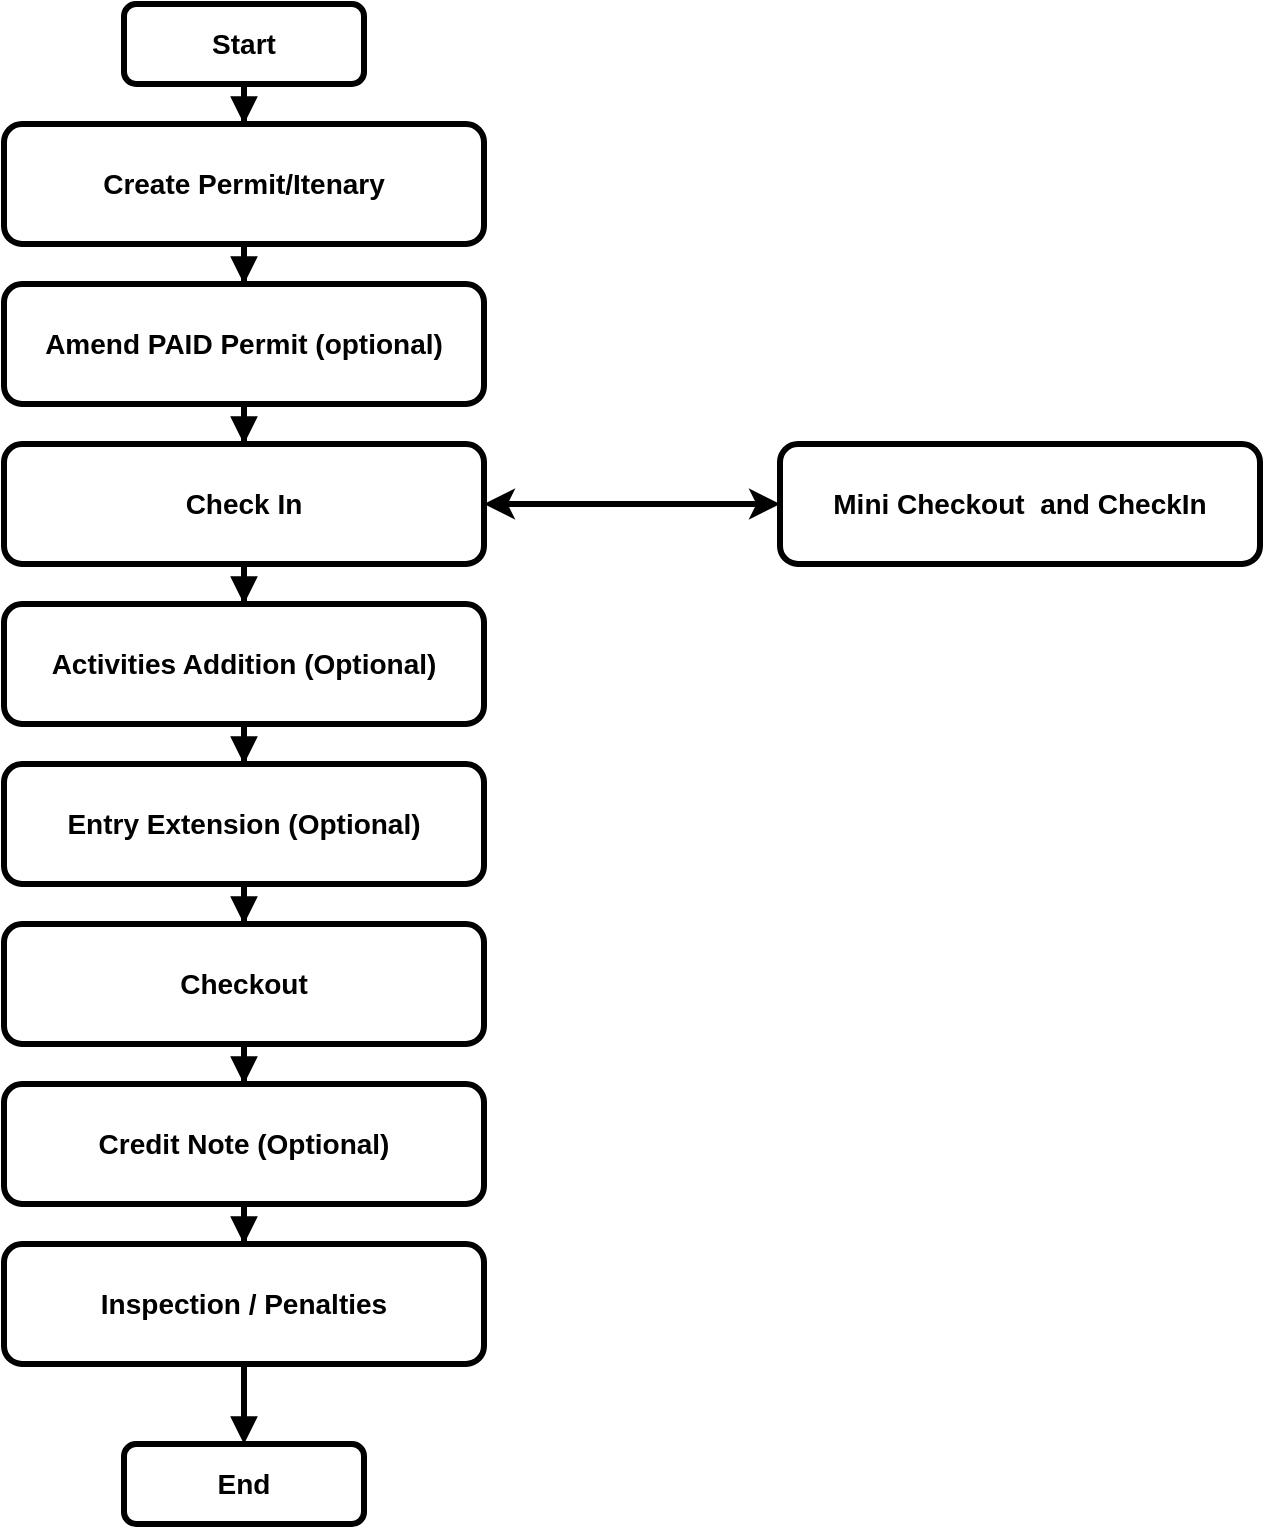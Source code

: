 <mxfile version="27.1.0" pages="2">
  <diagram id="flowchart" name="Permit-Flowchart">
    <mxGraphModel dx="1426" dy="1032" grid="1" gridSize="10" guides="1" tooltips="1" connect="1" arrows="1" fold="1" page="1" pageScale="1" pageWidth="827" pageHeight="1169" math="0" shadow="0">
      <root>
        <mxCell id="0" />
        <mxCell id="1" parent="0" />
        <mxCell id="2" value="Start" style="rounded=1;whiteSpace=wrap;html=1;fontStyle=1;strokeWidth=3;fontSize=14;" parent="1" vertex="1">
          <mxGeometry x="322" y="120" width="120" height="40" as="geometry" />
        </mxCell>
        <mxCell id="3" value="Create Permit/Itenary" style="rounded=1;whiteSpace=wrap;html=1;fontStyle=1;strokeWidth=3;fontSize=14;" parent="1" vertex="1">
          <mxGeometry x="262" y="180" width="240" height="60" as="geometry" />
        </mxCell>
        <mxCell id="4" value="Amend PAID Permit (optional)" style="rounded=1;whiteSpace=wrap;html=1;fontStyle=1;strokeWidth=3;fontSize=14;" parent="1" vertex="1">
          <mxGeometry x="262" y="260" width="240" height="60" as="geometry" />
        </mxCell>
        <mxCell id="5" value="Check In" style="rounded=1;whiteSpace=wrap;html=1;fontStyle=1;strokeWidth=3;fontSize=14;" parent="1" vertex="1">
          <mxGeometry x="262" y="340" width="240" height="60" as="geometry" />
        </mxCell>
        <mxCell id="6" value="Mini Checkout&amp;nbsp; and CheckIn" style="rounded=1;whiteSpace=wrap;html=1;fontStyle=1;strokeWidth=3;fontSize=14;" parent="1" vertex="1">
          <mxGeometry x="650" y="340" width="240" height="60" as="geometry" />
        </mxCell>
        <mxCell id="7" value="Activities Addition (Optional)" style="rounded=1;whiteSpace=wrap;html=1;fontStyle=1;strokeWidth=3;fontSize=14;" parent="1" vertex="1">
          <mxGeometry x="262" y="420" width="240" height="60" as="geometry" />
        </mxCell>
        <mxCell id="8" value="Entry Extension (Optional)" style="rounded=1;whiteSpace=wrap;html=1;fontStyle=1;strokeWidth=3;fontSize=14;" parent="1" vertex="1">
          <mxGeometry x="262" y="500" width="240" height="60" as="geometry" />
        </mxCell>
        <mxCell id="9" value="Checkout" style="rounded=1;whiteSpace=wrap;html=1;fontStyle=1;strokeWidth=3;fontSize=14;" parent="1" vertex="1">
          <mxGeometry x="262" y="580" width="240" height="60" as="geometry" />
        </mxCell>
        <mxCell id="10" value="Credit Note (Optional)" style="rounded=1;whiteSpace=wrap;html=1;fontStyle=1;strokeWidth=3;fontSize=14;" parent="1" vertex="1">
          <mxGeometry x="262" y="660" width="240" height="60" as="geometry" />
        </mxCell>
        <mxCell id="11" value="Inspection / Penalties" style="rounded=1;whiteSpace=wrap;html=1;fontStyle=1;strokeWidth=3;fontSize=14;" parent="1" vertex="1">
          <mxGeometry x="262" y="740" width="240" height="60" as="geometry" />
        </mxCell>
        <mxCell id="12" value="End" style="rounded=1;whiteSpace=wrap;html=1;fontStyle=1;strokeWidth=3;fontSize=14;" parent="1" vertex="1">
          <mxGeometry x="322" y="840" width="120" height="40" as="geometry" />
        </mxCell>
        <mxCell id="13" style="edgeStyle=orthogonalEdgeStyle;rounded=0;orthogonalLoop=1;jettySize=auto;html=1;endArrow=block;endFill=1;fontStyle=1;strokeWidth=3;fontSize=14;" parent="1" source="2" target="3" edge="1">
          <mxGeometry relative="1" as="geometry" />
        </mxCell>
        <mxCell id="14" style="edgeStyle=orthogonalEdgeStyle;rounded=0;orthogonalLoop=1;jettySize=auto;html=1;endArrow=block;endFill=1;fontStyle=1;strokeWidth=3;fontSize=14;" parent="1" source="3" target="4" edge="1">
          <mxGeometry relative="1" as="geometry" />
        </mxCell>
        <mxCell id="15" style="edgeStyle=orthogonalEdgeStyle;rounded=0;orthogonalLoop=1;jettySize=auto;html=1;endArrow=block;endFill=1;fontStyle=1;strokeWidth=3;fontSize=14;" parent="1" source="4" target="5" edge="1">
          <mxGeometry relative="1" as="geometry" />
        </mxCell>
        <mxCell id="16" style="edgeStyle=orthogonalEdgeStyle;rounded=0;orthogonalLoop=1;jettySize=auto;html=1;endArrow=block;endFill=1;fontStyle=1;strokeWidth=3;fontSize=14;" parent="1" source="5" target="7" edge="1">
          <mxGeometry relative="1" as="geometry" />
        </mxCell>
        <mxCell id="17" style="edgeStyle=orthogonalEdgeStyle;rounded=0;orthogonalLoop=1;jettySize=auto;html=1;endArrow=block;endFill=1;fontStyle=1;strokeWidth=3;fontSize=14;" parent="1" source="7" target="8" edge="1">
          <mxGeometry relative="1" as="geometry" />
        </mxCell>
        <mxCell id="18" style="edgeStyle=orthogonalEdgeStyle;rounded=0;orthogonalLoop=1;jettySize=auto;html=1;endArrow=block;endFill=1;fontStyle=1;strokeWidth=3;fontSize=14;" parent="1" source="8" target="9" edge="1">
          <mxGeometry relative="1" as="geometry" />
        </mxCell>
        <mxCell id="19" style="edgeStyle=orthogonalEdgeStyle;rounded=0;orthogonalLoop=1;jettySize=auto;html=1;endArrow=block;endFill=1;fontStyle=1;strokeWidth=3;fontSize=14;" parent="1" source="9" target="10" edge="1">
          <mxGeometry relative="1" as="geometry" />
        </mxCell>
        <mxCell id="20" style="edgeStyle=orthogonalEdgeStyle;rounded=0;orthogonalLoop=1;jettySize=auto;html=1;endArrow=block;endFill=1;fontStyle=1;strokeWidth=3;fontSize=14;" parent="1" source="10" target="11" edge="1">
          <mxGeometry relative="1" as="geometry" />
        </mxCell>
        <mxCell id="21" style="edgeStyle=orthogonalEdgeStyle;rounded=0;orthogonalLoop=1;jettySize=auto;html=1;endArrow=block;endFill=1;fontStyle=1;strokeWidth=3;fontSize=14;" parent="1" source="11" target="12" edge="1">
          <mxGeometry relative="1" as="geometry" />
        </mxCell>
        <mxCell id="0SdPOO_Ok0l_uMrRZtYm-23" value="" style="endArrow=classic;startArrow=classic;html=1;rounded=0;strokeWidth=3;exitX=1;exitY=0.5;exitDx=0;exitDy=0;entryX=0;entryY=0.5;entryDx=0;entryDy=0;" edge="1" parent="1" source="5" target="6">
          <mxGeometry width="50" height="50" relative="1" as="geometry">
            <mxPoint x="530" y="470" as="sourcePoint" />
            <mxPoint x="580" y="420" as="targetPoint" />
          </mxGeometry>
        </mxCell>
      </root>
    </mxGraphModel>
  </diagram>
  <diagram id="6O5lwAGXLSR_rRJi6o2c" name="Page-2">
    <mxGraphModel dx="1426" dy="1032" grid="1" gridSize="10" guides="1" tooltips="1" connect="1" arrows="1" fold="1" page="1" pageScale="1" pageWidth="850" pageHeight="1100" math="0" shadow="0">
      <root>
        <mxCell id="0" />
        <mxCell id="1" parent="0" />
      </root>
    </mxGraphModel>
  </diagram>
</mxfile>
